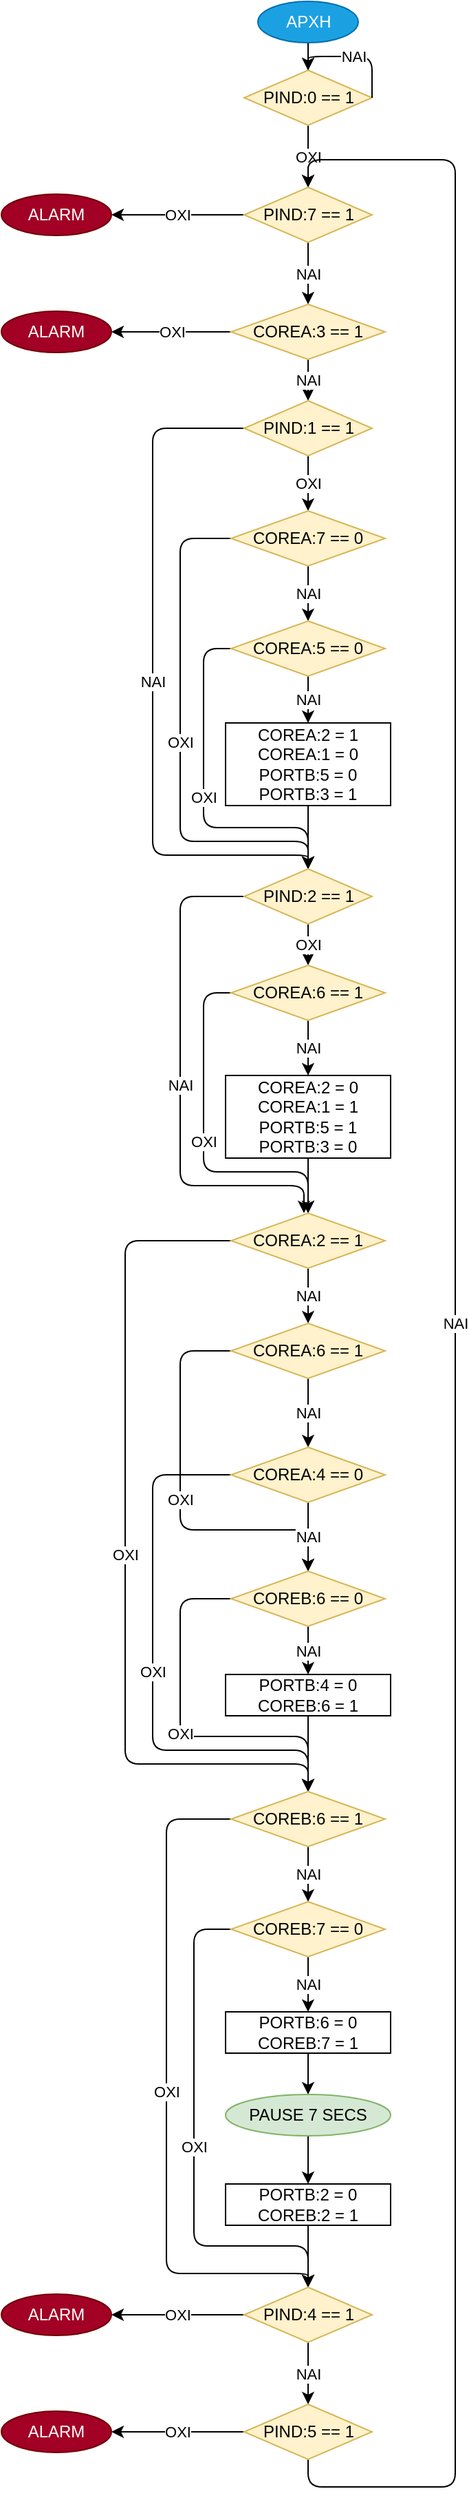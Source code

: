 <mxfile version="10.6.7" type="device"><diagram id="8Vb_HVqXt19dI2Z89yW2" name="Page-1"><mxGraphModel dx="1327" dy="778" grid="1" gridSize="10" guides="1" tooltips="1" connect="1" arrows="1" fold="1" page="1" pageScale="1" pageWidth="827" pageHeight="1169" math="0" shadow="0"><root><mxCell id="0"/><mxCell id="1" parent="0"/><mxCell id="paujq8bhTSgOzquZUkQT-3" style="edgeStyle=orthogonalEdgeStyle;rounded=0;orthogonalLoop=1;jettySize=auto;html=1;exitX=0.5;exitY=1;exitDx=0;exitDy=0;entryX=0.5;entryY=0;entryDx=0;entryDy=0;" parent="1" source="paujq8bhTSgOzquZUkQT-1" target="paujq8bhTSgOzquZUkQT-2" edge="1"><mxGeometry relative="1" as="geometry"/></mxCell><mxCell id="paujq8bhTSgOzquZUkQT-1" value="ΑΡΧΗ" style="ellipse;whiteSpace=wrap;html=1;fillColor=#1ba1e2;strokeColor=#006EAF;fontColor=#ffffff;" parent="1" vertex="1"><mxGeometry x="376.5" y="30" width="73" height="30" as="geometry"/></mxCell><mxCell id="paujq8bhTSgOzquZUkQT-8" value="ΟΧΙ" style="edgeStyle=orthogonalEdgeStyle;rounded=1;orthogonalLoop=1;jettySize=auto;html=1;exitX=0.5;exitY=1;exitDx=0;exitDy=0;entryX=0.5;entryY=0;entryDx=0;entryDy=0;" parent="1" source="paujq8bhTSgOzquZUkQT-2" target="paujq8bhTSgOzquZUkQT-7" edge="1"><mxGeometry relative="1" as="geometry"/></mxCell><mxCell id="paujq8bhTSgOzquZUkQT-2" value="PIND:0 == 1" style="rhombus;whiteSpace=wrap;html=1;fillColor=#fff2cc;strokeColor=#d6b656;" parent="1" vertex="1"><mxGeometry x="366.5" y="80" width="93" height="40" as="geometry"/></mxCell><mxCell id="paujq8bhTSgOzquZUkQT-11" value="ΝΑΙ" style="edgeStyle=orthogonalEdgeStyle;rounded=1;orthogonalLoop=1;jettySize=auto;html=1;exitX=0.5;exitY=1;exitDx=0;exitDy=0;entryX=0.5;entryY=0;entryDx=0;entryDy=0;" parent="1" source="paujq8bhTSgOzquZUkQT-7" target="paujq8bhTSgOzquZUkQT-10" edge="1"><mxGeometry relative="1" as="geometry"/></mxCell><mxCell id="paujq8bhTSgOzquZUkQT-74" value="ΟΧΙ" style="edgeStyle=orthogonalEdgeStyle;rounded=1;orthogonalLoop=1;jettySize=auto;html=1;exitX=0;exitY=0.5;exitDx=0;exitDy=0;entryX=1;entryY=0.5;entryDx=0;entryDy=0;" parent="1" source="paujq8bhTSgOzquZUkQT-7" target="paujq8bhTSgOzquZUkQT-73" edge="1"><mxGeometry relative="1" as="geometry"/></mxCell><mxCell id="paujq8bhTSgOzquZUkQT-7" value="PIND:7 == 1" style="rhombus;whiteSpace=wrap;html=1;fillColor=#fff2cc;strokeColor=#d6b656;" parent="1" vertex="1"><mxGeometry x="366.5" y="165" width="93" height="40" as="geometry"/></mxCell><mxCell id="paujq8bhTSgOzquZUkQT-14" value="ΝΑΙ" style="edgeStyle=orthogonalEdgeStyle;rounded=1;orthogonalLoop=1;jettySize=auto;html=1;exitX=0.5;exitY=1;exitDx=0;exitDy=0;" parent="1" source="paujq8bhTSgOzquZUkQT-10" target="paujq8bhTSgOzquZUkQT-13" edge="1"><mxGeometry relative="1" as="geometry"/></mxCell><mxCell id="pTdEwVDMI72jyXCphs5I-2" value="ΟΧΙ" style="edgeStyle=orthogonalEdgeStyle;rounded=0;orthogonalLoop=1;jettySize=auto;html=1;exitX=0;exitY=0.5;exitDx=0;exitDy=0;" edge="1" parent="1" source="paujq8bhTSgOzquZUkQT-10" target="pTdEwVDMI72jyXCphs5I-1"><mxGeometry relative="1" as="geometry"/></mxCell><mxCell id="paujq8bhTSgOzquZUkQT-10" value="COREA:3 == 1" style="rhombus;whiteSpace=wrap;html=1;fillColor=#fff2cc;strokeColor=#d6b656;" parent="1" vertex="1"><mxGeometry x="357" y="250" width="112" height="40" as="geometry"/></mxCell><mxCell id="paujq8bhTSgOzquZUkQT-17" value="ΟΧΙ" style="edgeStyle=orthogonalEdgeStyle;rounded=1;orthogonalLoop=1;jettySize=auto;html=1;exitX=0.5;exitY=1;exitDx=0;exitDy=0;" parent="1" source="paujq8bhTSgOzquZUkQT-13" target="paujq8bhTSgOzquZUkQT-16" edge="1"><mxGeometry relative="1" as="geometry"/></mxCell><mxCell id="paujq8bhTSgOzquZUkQT-26" value="ΝΑΙ" style="edgeStyle=orthogonalEdgeStyle;rounded=1;orthogonalLoop=1;jettySize=auto;html=1;exitX=0;exitY=0.5;exitDx=0;exitDy=0;" parent="1" source="paujq8bhTSgOzquZUkQT-13" target="paujq8bhTSgOzquZUkQT-22" edge="1"><mxGeometry relative="1" as="geometry"><Array as="points"><mxPoint x="300" y="340"/><mxPoint x="300" y="650"/><mxPoint x="413" y="650"/></Array></mxGeometry></mxCell><mxCell id="paujq8bhTSgOzquZUkQT-13" value="PIND:1 == 1" style="rhombus;whiteSpace=wrap;html=1;fillColor=#fff2cc;strokeColor=#d6b656;" parent="1" vertex="1"><mxGeometry x="366.5" y="320" width="93" height="40" as="geometry"/></mxCell><mxCell id="paujq8bhTSgOzquZUkQT-19" value="NAI" style="edgeStyle=orthogonalEdgeStyle;rounded=1;orthogonalLoop=1;jettySize=auto;html=1;exitX=0.5;exitY=1;exitDx=0;exitDy=0;entryX=0.5;entryY=0;entryDx=0;entryDy=0;" parent="1" source="paujq8bhTSgOzquZUkQT-16" target="paujq8bhTSgOzquZUkQT-18" edge="1"><mxGeometry relative="1" as="geometry"/></mxCell><mxCell id="paujq8bhTSgOzquZUkQT-25" value="ΟΧΙ" style="edgeStyle=orthogonalEdgeStyle;rounded=1;orthogonalLoop=1;jettySize=auto;html=1;exitX=0;exitY=0.5;exitDx=0;exitDy=0;entryX=0.5;entryY=0;entryDx=0;entryDy=0;" parent="1" source="paujq8bhTSgOzquZUkQT-16" target="paujq8bhTSgOzquZUkQT-22" edge="1"><mxGeometry relative="1" as="geometry"><Array as="points"><mxPoint x="320" y="420"/><mxPoint x="320" y="640"/><mxPoint x="413" y="640"/></Array></mxGeometry></mxCell><mxCell id="paujq8bhTSgOzquZUkQT-16" value="COREA:7 == 0" style="rhombus;whiteSpace=wrap;html=1;fillColor=#fff2cc;strokeColor=#d6b656;" parent="1" vertex="1"><mxGeometry x="357" y="400" width="112" height="40" as="geometry"/></mxCell><mxCell id="paujq8bhTSgOzquZUkQT-21" value="ΝΑΙ" style="edgeStyle=orthogonalEdgeStyle;rounded=1;orthogonalLoop=1;jettySize=auto;html=1;exitX=0.5;exitY=1;exitDx=0;exitDy=0;entryX=0.5;entryY=0;entryDx=0;entryDy=0;" parent="1" source="paujq8bhTSgOzquZUkQT-18" target="paujq8bhTSgOzquZUkQT-20" edge="1"><mxGeometry relative="1" as="geometry"/></mxCell><mxCell id="paujq8bhTSgOzquZUkQT-24" value="OXI" style="edgeStyle=orthogonalEdgeStyle;rounded=1;orthogonalLoop=1;jettySize=auto;html=1;exitX=0;exitY=0.5;exitDx=0;exitDy=0;entryX=0.5;entryY=0;entryDx=0;entryDy=0;" parent="1" source="paujq8bhTSgOzquZUkQT-18" target="paujq8bhTSgOzquZUkQT-22" edge="1"><mxGeometry relative="1" as="geometry"><Array as="points"><mxPoint x="337" y="500"/><mxPoint x="337" y="630"/><mxPoint x="413" y="630"/></Array></mxGeometry></mxCell><mxCell id="paujq8bhTSgOzquZUkQT-18" value="COREA:5 == 0" style="rhombus;whiteSpace=wrap;html=1;fillColor=#fff2cc;strokeColor=#d6b656;" parent="1" vertex="1"><mxGeometry x="357" y="480" width="112" height="40" as="geometry"/></mxCell><mxCell id="paujq8bhTSgOzquZUkQT-23" style="edgeStyle=orthogonalEdgeStyle;rounded=1;orthogonalLoop=1;jettySize=auto;html=1;exitX=0.5;exitY=1;exitDx=0;exitDy=0;" parent="1" source="paujq8bhTSgOzquZUkQT-20" target="paujq8bhTSgOzquZUkQT-22" edge="1"><mxGeometry relative="1" as="geometry"/></mxCell><mxCell id="paujq8bhTSgOzquZUkQT-20" value="COREA:2 = 1&lt;br&gt;COREA:1 = 0&lt;br&gt;PORTB:5 = 0&lt;br&gt;PORTB:3 = 1&lt;br&gt;" style="rounded=0;whiteSpace=wrap;html=1;" parent="1" vertex="1"><mxGeometry x="353" y="554" width="120" height="60" as="geometry"/></mxCell><mxCell id="paujq8bhTSgOzquZUkQT-28" value="ΟΧΙ" style="edgeStyle=orthogonalEdgeStyle;rounded=1;orthogonalLoop=1;jettySize=auto;html=1;exitX=0.5;exitY=1;exitDx=0;exitDy=0;entryX=0.5;entryY=0;entryDx=0;entryDy=0;" parent="1" source="paujq8bhTSgOzquZUkQT-22" target="paujq8bhTSgOzquZUkQT-27" edge="1"><mxGeometry relative="1" as="geometry"/></mxCell><mxCell id="paujq8bhTSgOzquZUkQT-34" value="ΝΑΙ" style="edgeStyle=orthogonalEdgeStyle;rounded=1;orthogonalLoop=1;jettySize=auto;html=1;exitX=0;exitY=0.5;exitDx=0;exitDy=0;" parent="1" source="paujq8bhTSgOzquZUkQT-22" edge="1"><mxGeometry relative="1" as="geometry"><mxPoint x="410" y="910" as="targetPoint"/><Array as="points"><mxPoint x="320" y="680"/><mxPoint x="320" y="890"/><mxPoint x="410" y="890"/></Array></mxGeometry></mxCell><mxCell id="paujq8bhTSgOzquZUkQT-22" value="PIND:2 == 1" style="rhombus;whiteSpace=wrap;html=1;fillColor=#fff2cc;strokeColor=#d6b656;" parent="1" vertex="1"><mxGeometry x="366.5" y="660" width="93" height="40" as="geometry"/></mxCell><mxCell id="paujq8bhTSgOzquZUkQT-30" value="ΝΑΙ" style="edgeStyle=orthogonalEdgeStyle;rounded=1;orthogonalLoop=1;jettySize=auto;html=1;exitX=0.5;exitY=1;exitDx=0;exitDy=0;entryX=0.5;entryY=0;entryDx=0;entryDy=0;" parent="1" source="paujq8bhTSgOzquZUkQT-27" target="paujq8bhTSgOzquZUkQT-29" edge="1"><mxGeometry relative="1" as="geometry"/></mxCell><mxCell id="paujq8bhTSgOzquZUkQT-32" value="ΟΧΙ" style="edgeStyle=orthogonalEdgeStyle;rounded=1;orthogonalLoop=1;jettySize=auto;html=1;exitX=0;exitY=0.5;exitDx=0;exitDy=0;entryX=0.5;entryY=0;entryDx=0;entryDy=0;" parent="1" source="paujq8bhTSgOzquZUkQT-27" target="paujq8bhTSgOzquZUkQT-31" edge="1"><mxGeometry relative="1" as="geometry"><Array as="points"><mxPoint x="337" y="750"/><mxPoint x="337" y="880"/><mxPoint x="413" y="880"/></Array></mxGeometry></mxCell><mxCell id="paujq8bhTSgOzquZUkQT-27" value="COREA:6 == 1" style="rhombus;whiteSpace=wrap;html=1;fillColor=#fff2cc;strokeColor=#d6b656;" parent="1" vertex="1"><mxGeometry x="357" y="730" width="112" height="40" as="geometry"/></mxCell><mxCell id="paujq8bhTSgOzquZUkQT-33" style="edgeStyle=orthogonalEdgeStyle;rounded=1;orthogonalLoop=1;jettySize=auto;html=1;exitX=0.5;exitY=1;exitDx=0;exitDy=0;" parent="1" source="paujq8bhTSgOzquZUkQT-29" target="paujq8bhTSgOzquZUkQT-31" edge="1"><mxGeometry relative="1" as="geometry"/></mxCell><mxCell id="paujq8bhTSgOzquZUkQT-29" value="COREA:2 = 0&lt;br&gt;COREA:1 = 1&lt;br&gt;PORTB:5 = 1&lt;br&gt;PORTB:3 = 0&lt;br&gt;" style="rounded=0;whiteSpace=wrap;html=1;" parent="1" vertex="1"><mxGeometry x="353" y="810" width="120" height="60" as="geometry"/></mxCell><mxCell id="paujq8bhTSgOzquZUkQT-36" value="ΝΑΙ" style="edgeStyle=orthogonalEdgeStyle;rounded=1;orthogonalLoop=1;jettySize=auto;html=1;exitX=0.5;exitY=1;exitDx=0;exitDy=0;entryX=0.5;entryY=0;entryDx=0;entryDy=0;" parent="1" source="paujq8bhTSgOzquZUkQT-31" target="paujq8bhTSgOzquZUkQT-35" edge="1"><mxGeometry relative="1" as="geometry"/></mxCell><mxCell id="paujq8bhTSgOzquZUkQT-50" value="ΟΧΙ" style="edgeStyle=orthogonalEdgeStyle;rounded=1;orthogonalLoop=1;jettySize=auto;html=1;exitX=0;exitY=0.5;exitDx=0;exitDy=0;" parent="1" source="paujq8bhTSgOzquZUkQT-31" target="paujq8bhTSgOzquZUkQT-46" edge="1"><mxGeometry relative="1" as="geometry"><Array as="points"><mxPoint x="280" y="930"/><mxPoint x="280" y="1310"/><mxPoint x="413" y="1310"/></Array></mxGeometry></mxCell><mxCell id="paujq8bhTSgOzquZUkQT-31" value="COREA:2 == 1" style="rhombus;whiteSpace=wrap;html=1;fillColor=#fff2cc;strokeColor=#d6b656;" parent="1" vertex="1"><mxGeometry x="357" y="910" width="112" height="40" as="geometry"/></mxCell><mxCell id="paujq8bhTSgOzquZUkQT-38" value="ΝΑΙ" style="edgeStyle=orthogonalEdgeStyle;rounded=1;orthogonalLoop=1;jettySize=auto;html=1;exitX=0.5;exitY=1;exitDx=0;exitDy=0;entryX=0.5;entryY=0;entryDx=0;entryDy=0;" parent="1" source="paujq8bhTSgOzquZUkQT-35" target="paujq8bhTSgOzquZUkQT-37" edge="1"><mxGeometry relative="1" as="geometry"/></mxCell><mxCell id="paujq8bhTSgOzquZUkQT-43" value="ΟΧΙ" style="edgeStyle=orthogonalEdgeStyle;rounded=1;orthogonalLoop=1;jettySize=auto;html=1;exitX=0;exitY=0.5;exitDx=0;exitDy=0;entryX=0.5;entryY=0;entryDx=0;entryDy=0;" parent="1" source="paujq8bhTSgOzquZUkQT-35" target="paujq8bhTSgOzquZUkQT-41" edge="1"><mxGeometry relative="1" as="geometry"><Array as="points"><mxPoint x="320" y="1010"/><mxPoint x="320" y="1140"/><mxPoint x="413" y="1140"/></Array></mxGeometry></mxCell><mxCell id="paujq8bhTSgOzquZUkQT-35" value="COREA:6 == 1" style="rhombus;whiteSpace=wrap;html=1;fillColor=#fff2cc;strokeColor=#d6b656;" parent="1" vertex="1"><mxGeometry x="357" y="990" width="112" height="40" as="geometry"/></mxCell><mxCell id="paujq8bhTSgOzquZUkQT-42" value="ΝΑΙ" style="edgeStyle=orthogonalEdgeStyle;rounded=1;orthogonalLoop=1;jettySize=auto;html=1;exitX=0.5;exitY=1;exitDx=0;exitDy=0;entryX=0.5;entryY=0;entryDx=0;entryDy=0;" parent="1" source="paujq8bhTSgOzquZUkQT-37" target="paujq8bhTSgOzquZUkQT-41" edge="1"><mxGeometry relative="1" as="geometry"/></mxCell><mxCell id="paujq8bhTSgOzquZUkQT-48" value="ΟΧΙ" style="edgeStyle=orthogonalEdgeStyle;rounded=1;orthogonalLoop=1;jettySize=auto;html=1;exitX=0;exitY=0.5;exitDx=0;exitDy=0;" parent="1" source="paujq8bhTSgOzquZUkQT-37" target="paujq8bhTSgOzquZUkQT-46" edge="1"><mxGeometry relative="1" as="geometry"><Array as="points"><mxPoint x="300" y="1100"/><mxPoint x="300" y="1300"/><mxPoint x="413" y="1300"/></Array></mxGeometry></mxCell><mxCell id="paujq8bhTSgOzquZUkQT-37" value="COREA:4 == 0" style="rhombus;whiteSpace=wrap;html=1;fillColor=#fff2cc;strokeColor=#d6b656;" parent="1" vertex="1"><mxGeometry x="357" y="1080" width="112" height="40" as="geometry"/></mxCell><mxCell id="paujq8bhTSgOzquZUkQT-45" value="ΝΑΙ" style="edgeStyle=orthogonalEdgeStyle;rounded=1;orthogonalLoop=1;jettySize=auto;html=1;exitX=0.5;exitY=1;exitDx=0;exitDy=0;entryX=0.5;entryY=0;entryDx=0;entryDy=0;" parent="1" source="paujq8bhTSgOzquZUkQT-41" target="paujq8bhTSgOzquZUkQT-44" edge="1"><mxGeometry relative="1" as="geometry"/></mxCell><mxCell id="paujq8bhTSgOzquZUkQT-51" value="ΟΧΙ" style="edgeStyle=orthogonalEdgeStyle;rounded=1;orthogonalLoop=1;jettySize=auto;html=1;exitX=0;exitY=0.5;exitDx=0;exitDy=0;" parent="1" source="paujq8bhTSgOzquZUkQT-41" target="paujq8bhTSgOzquZUkQT-46" edge="1"><mxGeometry relative="1" as="geometry"><Array as="points"><mxPoint x="320" y="1190"/><mxPoint x="320" y="1290"/><mxPoint x="413" y="1290"/></Array></mxGeometry></mxCell><mxCell id="paujq8bhTSgOzquZUkQT-41" value="COREB:6 == 0" style="rhombus;whiteSpace=wrap;html=1;fillColor=#fff2cc;strokeColor=#d6b656;" parent="1" vertex="1"><mxGeometry x="357" y="1170" width="112" height="40" as="geometry"/></mxCell><mxCell id="paujq8bhTSgOzquZUkQT-49" style="edgeStyle=orthogonalEdgeStyle;rounded=1;orthogonalLoop=1;jettySize=auto;html=1;exitX=0.5;exitY=1;exitDx=0;exitDy=0;" parent="1" source="paujq8bhTSgOzquZUkQT-44" target="paujq8bhTSgOzquZUkQT-46" edge="1"><mxGeometry relative="1" as="geometry"/></mxCell><mxCell id="paujq8bhTSgOzquZUkQT-44" value="PORTB:4 = 0&lt;br&gt;COREB:6 = 1&lt;br&gt;" style="rounded=0;whiteSpace=wrap;html=1;" parent="1" vertex="1"><mxGeometry x="353" y="1245" width="120" height="30" as="geometry"/></mxCell><mxCell id="paujq8bhTSgOzquZUkQT-53" value="ΝΑΙ" style="edgeStyle=orthogonalEdgeStyle;rounded=1;orthogonalLoop=1;jettySize=auto;html=1;exitX=0.5;exitY=1;exitDx=0;exitDy=0;" parent="1" source="paujq8bhTSgOzquZUkQT-46" target="paujq8bhTSgOzquZUkQT-52" edge="1"><mxGeometry relative="1" as="geometry"/></mxCell><mxCell id="paujq8bhTSgOzquZUkQT-62" value="ΟΧΙ" style="edgeStyle=orthogonalEdgeStyle;rounded=1;orthogonalLoop=1;jettySize=auto;html=1;exitX=0;exitY=0.5;exitDx=0;exitDy=0;" parent="1" source="paujq8bhTSgOzquZUkQT-46" target="paujq8bhTSgOzquZUkQT-60" edge="1"><mxGeometry relative="1" as="geometry"><Array as="points"><mxPoint x="310" y="1350"/><mxPoint x="310" y="1680"/><mxPoint x="413" y="1680"/></Array></mxGeometry></mxCell><mxCell id="paujq8bhTSgOzquZUkQT-46" value="COREB:6 == 1" style="rhombus;whiteSpace=wrap;html=1;fillColor=#fff2cc;strokeColor=#d6b656;" parent="1" vertex="1"><mxGeometry x="357" y="1330" width="112" height="40" as="geometry"/></mxCell><mxCell id="paujq8bhTSgOzquZUkQT-55" value="ΝΑΙ" style="edgeStyle=orthogonalEdgeStyle;rounded=1;orthogonalLoop=1;jettySize=auto;html=1;exitX=0.5;exitY=1;exitDx=0;exitDy=0;entryX=0.5;entryY=0;entryDx=0;entryDy=0;" parent="1" source="paujq8bhTSgOzquZUkQT-52" target="paujq8bhTSgOzquZUkQT-54" edge="1"><mxGeometry relative="1" as="geometry"/></mxCell><mxCell id="paujq8bhTSgOzquZUkQT-63" value="ΟΧΙ" style="edgeStyle=orthogonalEdgeStyle;rounded=1;orthogonalLoop=1;jettySize=auto;html=1;exitX=0;exitY=0.5;exitDx=0;exitDy=0;" parent="1" source="paujq8bhTSgOzquZUkQT-52" target="paujq8bhTSgOzquZUkQT-60" edge="1"><mxGeometry relative="1" as="geometry"><Array as="points"><mxPoint x="330" y="1430"/><mxPoint x="330" y="1660"/><mxPoint x="413" y="1660"/></Array></mxGeometry></mxCell><mxCell id="paujq8bhTSgOzquZUkQT-52" value="COREB:7 == 0" style="rhombus;whiteSpace=wrap;html=1;fillColor=#fff2cc;strokeColor=#d6b656;" parent="1" vertex="1"><mxGeometry x="357" y="1410" width="112" height="40" as="geometry"/></mxCell><mxCell id="paujq8bhTSgOzquZUkQT-57" style="edgeStyle=orthogonalEdgeStyle;rounded=1;orthogonalLoop=1;jettySize=auto;html=1;exitX=0.5;exitY=1;exitDx=0;exitDy=0;entryX=0.5;entryY=0;entryDx=0;entryDy=0;" parent="1" source="paujq8bhTSgOzquZUkQT-54" target="paujq8bhTSgOzquZUkQT-56" edge="1"><mxGeometry relative="1" as="geometry"/></mxCell><mxCell id="paujq8bhTSgOzquZUkQT-54" value="PORTB:6 = 0&lt;br&gt;COREB:7 = 1&lt;br&gt;" style="rounded=0;whiteSpace=wrap;html=1;" parent="1" vertex="1"><mxGeometry x="353" y="1490" width="120" height="30" as="geometry"/></mxCell><mxCell id="paujq8bhTSgOzquZUkQT-59" style="edgeStyle=orthogonalEdgeStyle;rounded=1;orthogonalLoop=1;jettySize=auto;html=1;exitX=0.5;exitY=1;exitDx=0;exitDy=0;entryX=0.5;entryY=0;entryDx=0;entryDy=0;" parent="1" source="paujq8bhTSgOzquZUkQT-56" target="paujq8bhTSgOzquZUkQT-58" edge="1"><mxGeometry relative="1" as="geometry"/></mxCell><mxCell id="paujq8bhTSgOzquZUkQT-56" value="PAUSE 7 SECS" style="ellipse;whiteSpace=wrap;html=1;fillColor=#d5e8d4;strokeColor=#82b366;" parent="1" vertex="1"><mxGeometry x="353" y="1550" width="120" height="30" as="geometry"/></mxCell><mxCell id="paujq8bhTSgOzquZUkQT-61" style="edgeStyle=orthogonalEdgeStyle;rounded=1;orthogonalLoop=1;jettySize=auto;html=1;exitX=0.5;exitY=1;exitDx=0;exitDy=0;" parent="1" source="paujq8bhTSgOzquZUkQT-58" target="paujq8bhTSgOzquZUkQT-60" edge="1"><mxGeometry relative="1" as="geometry"/></mxCell><mxCell id="paujq8bhTSgOzquZUkQT-58" value="PORTB:2 = 0&lt;br&gt;COREB:2 = 1&lt;br&gt;" style="rounded=0;whiteSpace=wrap;html=1;" parent="1" vertex="1"><mxGeometry x="353" y="1615" width="120" height="30" as="geometry"/></mxCell><mxCell id="paujq8bhTSgOzquZUkQT-65" value="ΝΑΙ" style="edgeStyle=orthogonalEdgeStyle;rounded=1;orthogonalLoop=1;jettySize=auto;html=1;exitX=0.5;exitY=1;exitDx=0;exitDy=0;entryX=0.5;entryY=0;entryDx=0;entryDy=0;" parent="1" source="paujq8bhTSgOzquZUkQT-60" target="paujq8bhTSgOzquZUkQT-64" edge="1"><mxGeometry relative="1" as="geometry"/></mxCell><mxCell id="paujq8bhTSgOzquZUkQT-68" value="ΟΧΙ" style="edgeStyle=orthogonalEdgeStyle;rounded=1;orthogonalLoop=1;jettySize=auto;html=1;exitX=0;exitY=0.5;exitDx=0;exitDy=0;entryX=1;entryY=0.5;entryDx=0;entryDy=0;" parent="1" source="paujq8bhTSgOzquZUkQT-60" target="paujq8bhTSgOzquZUkQT-67" edge="1"><mxGeometry relative="1" as="geometry"/></mxCell><mxCell id="paujq8bhTSgOzquZUkQT-60" value="PIND:4 == 1" style="rhombus;whiteSpace=wrap;html=1;fillColor=#fff2cc;strokeColor=#d6b656;" parent="1" vertex="1"><mxGeometry x="366.5" y="1690" width="93" height="40" as="geometry"/></mxCell><mxCell id="paujq8bhTSgOzquZUkQT-66" value="ΝΑΙ" style="edgeStyle=orthogonalEdgeStyle;rounded=1;orthogonalLoop=1;jettySize=auto;html=1;exitX=0.5;exitY=1;exitDx=0;exitDy=0;entryX=0.5;entryY=0;entryDx=0;entryDy=0;" parent="1" source="paujq8bhTSgOzquZUkQT-64" target="paujq8bhTSgOzquZUkQT-7" edge="1"><mxGeometry relative="1" as="geometry"><Array as="points"><mxPoint x="413" y="1835"/><mxPoint x="520" y="1835"/><mxPoint x="520" y="145"/><mxPoint x="413" y="145"/></Array></mxGeometry></mxCell><mxCell id="paujq8bhTSgOzquZUkQT-70" value="ΟΧΙ" style="edgeStyle=orthogonalEdgeStyle;rounded=1;orthogonalLoop=1;jettySize=auto;html=1;exitX=0;exitY=0.5;exitDx=0;exitDy=0;entryX=1;entryY=0.5;entryDx=0;entryDy=0;" parent="1" source="paujq8bhTSgOzquZUkQT-64" target="paujq8bhTSgOzquZUkQT-69" edge="1"><mxGeometry relative="1" as="geometry"/></mxCell><mxCell id="paujq8bhTSgOzquZUkQT-64" value="PIND:5 == 1" style="rhombus;whiteSpace=wrap;html=1;fillColor=#fff2cc;strokeColor=#d6b656;" parent="1" vertex="1"><mxGeometry x="366.5" y="1775" width="93" height="40" as="geometry"/></mxCell><mxCell id="paujq8bhTSgOzquZUkQT-67" value="ALARM" style="ellipse;whiteSpace=wrap;html=1;fillColor=#a20025;strokeColor=#6F0000;fontColor=#ffffff;" parent="1" vertex="1"><mxGeometry x="190" y="1695" width="80" height="30" as="geometry"/></mxCell><mxCell id="paujq8bhTSgOzquZUkQT-69" value="ALARM" style="ellipse;whiteSpace=wrap;html=1;fillColor=#a20025;strokeColor=#6F0000;fontColor=#ffffff;" parent="1" vertex="1"><mxGeometry x="190" y="1780" width="80" height="30" as="geometry"/></mxCell><mxCell id="paujq8bhTSgOzquZUkQT-71" value="ΝΑΙ" style="edgeStyle=orthogonalEdgeStyle;rounded=1;orthogonalLoop=1;jettySize=auto;html=1;exitX=1;exitY=0.5;exitDx=0;exitDy=0;entryX=0.5;entryY=0;entryDx=0;entryDy=0;" parent="1" source="paujq8bhTSgOzquZUkQT-2" target="paujq8bhTSgOzquZUkQT-2" edge="1"><mxGeometry relative="1" as="geometry"><Array as="points"><mxPoint x="460" y="70"/><mxPoint x="413" y="70"/></Array></mxGeometry></mxCell><mxCell id="paujq8bhTSgOzquZUkQT-73" value="ALARM" style="ellipse;whiteSpace=wrap;html=1;fillColor=#a20025;strokeColor=#6F0000;fontColor=#ffffff;" parent="1" vertex="1"><mxGeometry x="190" y="170" width="80" height="30" as="geometry"/></mxCell><mxCell id="pTdEwVDMI72jyXCphs5I-1" value="ALARM" style="ellipse;whiteSpace=wrap;html=1;fillColor=#a20025;strokeColor=#6F0000;fontColor=#ffffff;" vertex="1" parent="1"><mxGeometry x="190" y="255" width="80" height="30" as="geometry"/></mxCell></root></mxGraphModel></diagram></mxfile>